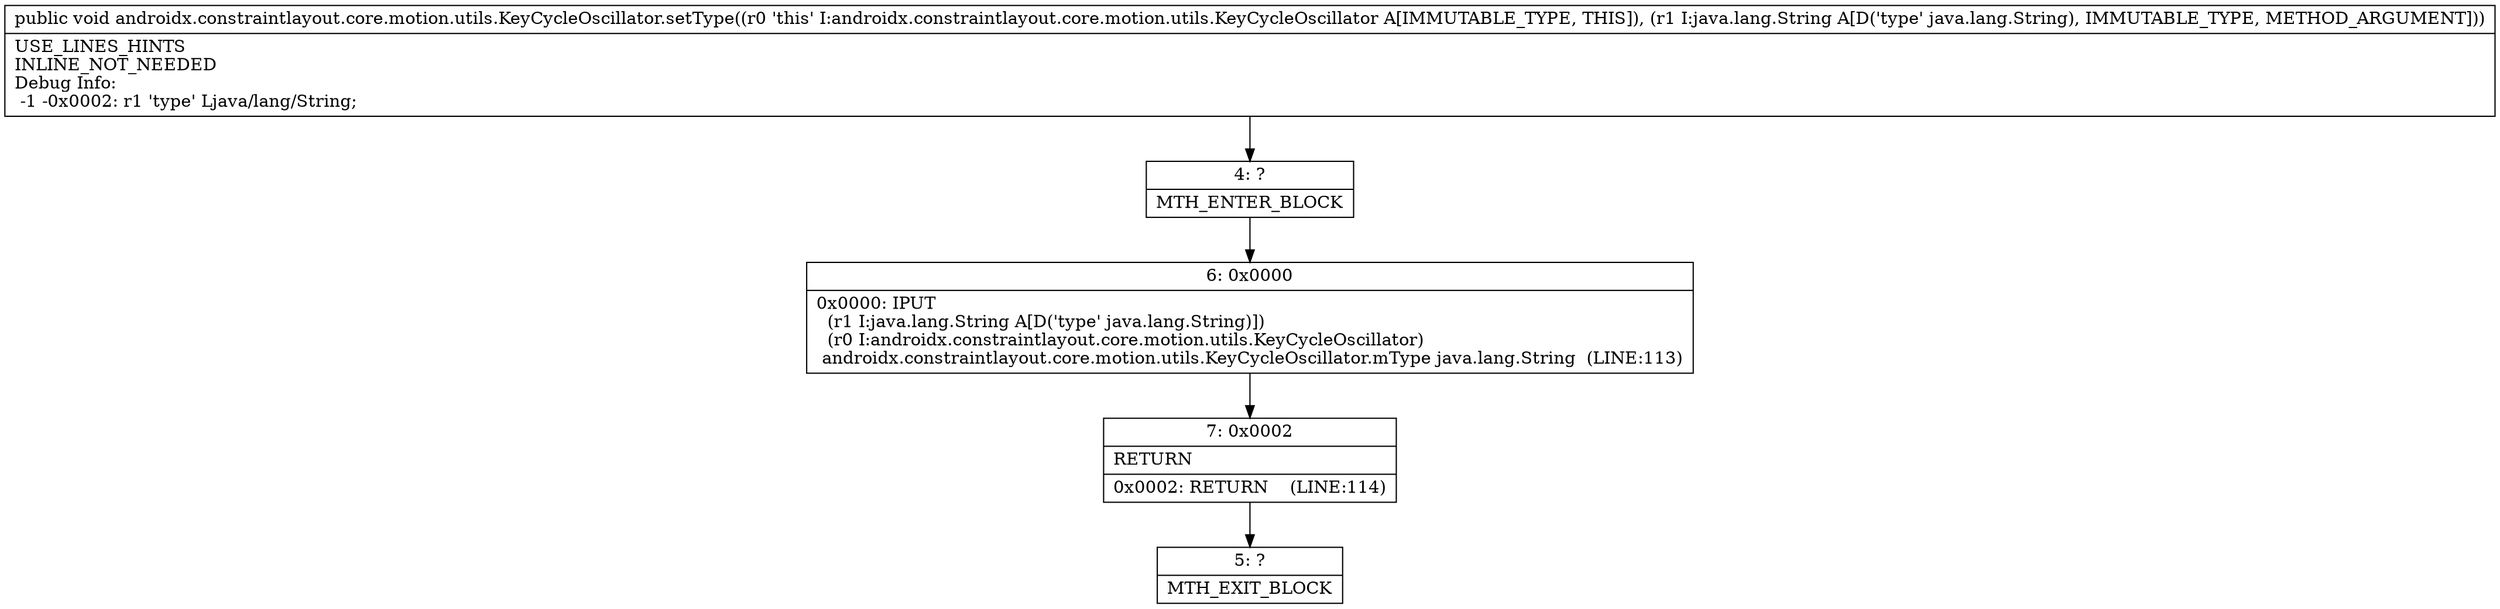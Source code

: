 digraph "CFG forandroidx.constraintlayout.core.motion.utils.KeyCycleOscillator.setType(Ljava\/lang\/String;)V" {
Node_4 [shape=record,label="{4\:\ ?|MTH_ENTER_BLOCK\l}"];
Node_6 [shape=record,label="{6\:\ 0x0000|0x0000: IPUT  \l  (r1 I:java.lang.String A[D('type' java.lang.String)])\l  (r0 I:androidx.constraintlayout.core.motion.utils.KeyCycleOscillator)\l androidx.constraintlayout.core.motion.utils.KeyCycleOscillator.mType java.lang.String  (LINE:113)\l}"];
Node_7 [shape=record,label="{7\:\ 0x0002|RETURN\l|0x0002: RETURN    (LINE:114)\l}"];
Node_5 [shape=record,label="{5\:\ ?|MTH_EXIT_BLOCK\l}"];
MethodNode[shape=record,label="{public void androidx.constraintlayout.core.motion.utils.KeyCycleOscillator.setType((r0 'this' I:androidx.constraintlayout.core.motion.utils.KeyCycleOscillator A[IMMUTABLE_TYPE, THIS]), (r1 I:java.lang.String A[D('type' java.lang.String), IMMUTABLE_TYPE, METHOD_ARGUMENT]))  | USE_LINES_HINTS\lINLINE_NOT_NEEDED\lDebug Info:\l  \-1 \-0x0002: r1 'type' Ljava\/lang\/String;\l}"];
MethodNode -> Node_4;Node_4 -> Node_6;
Node_6 -> Node_7;
Node_7 -> Node_5;
}

